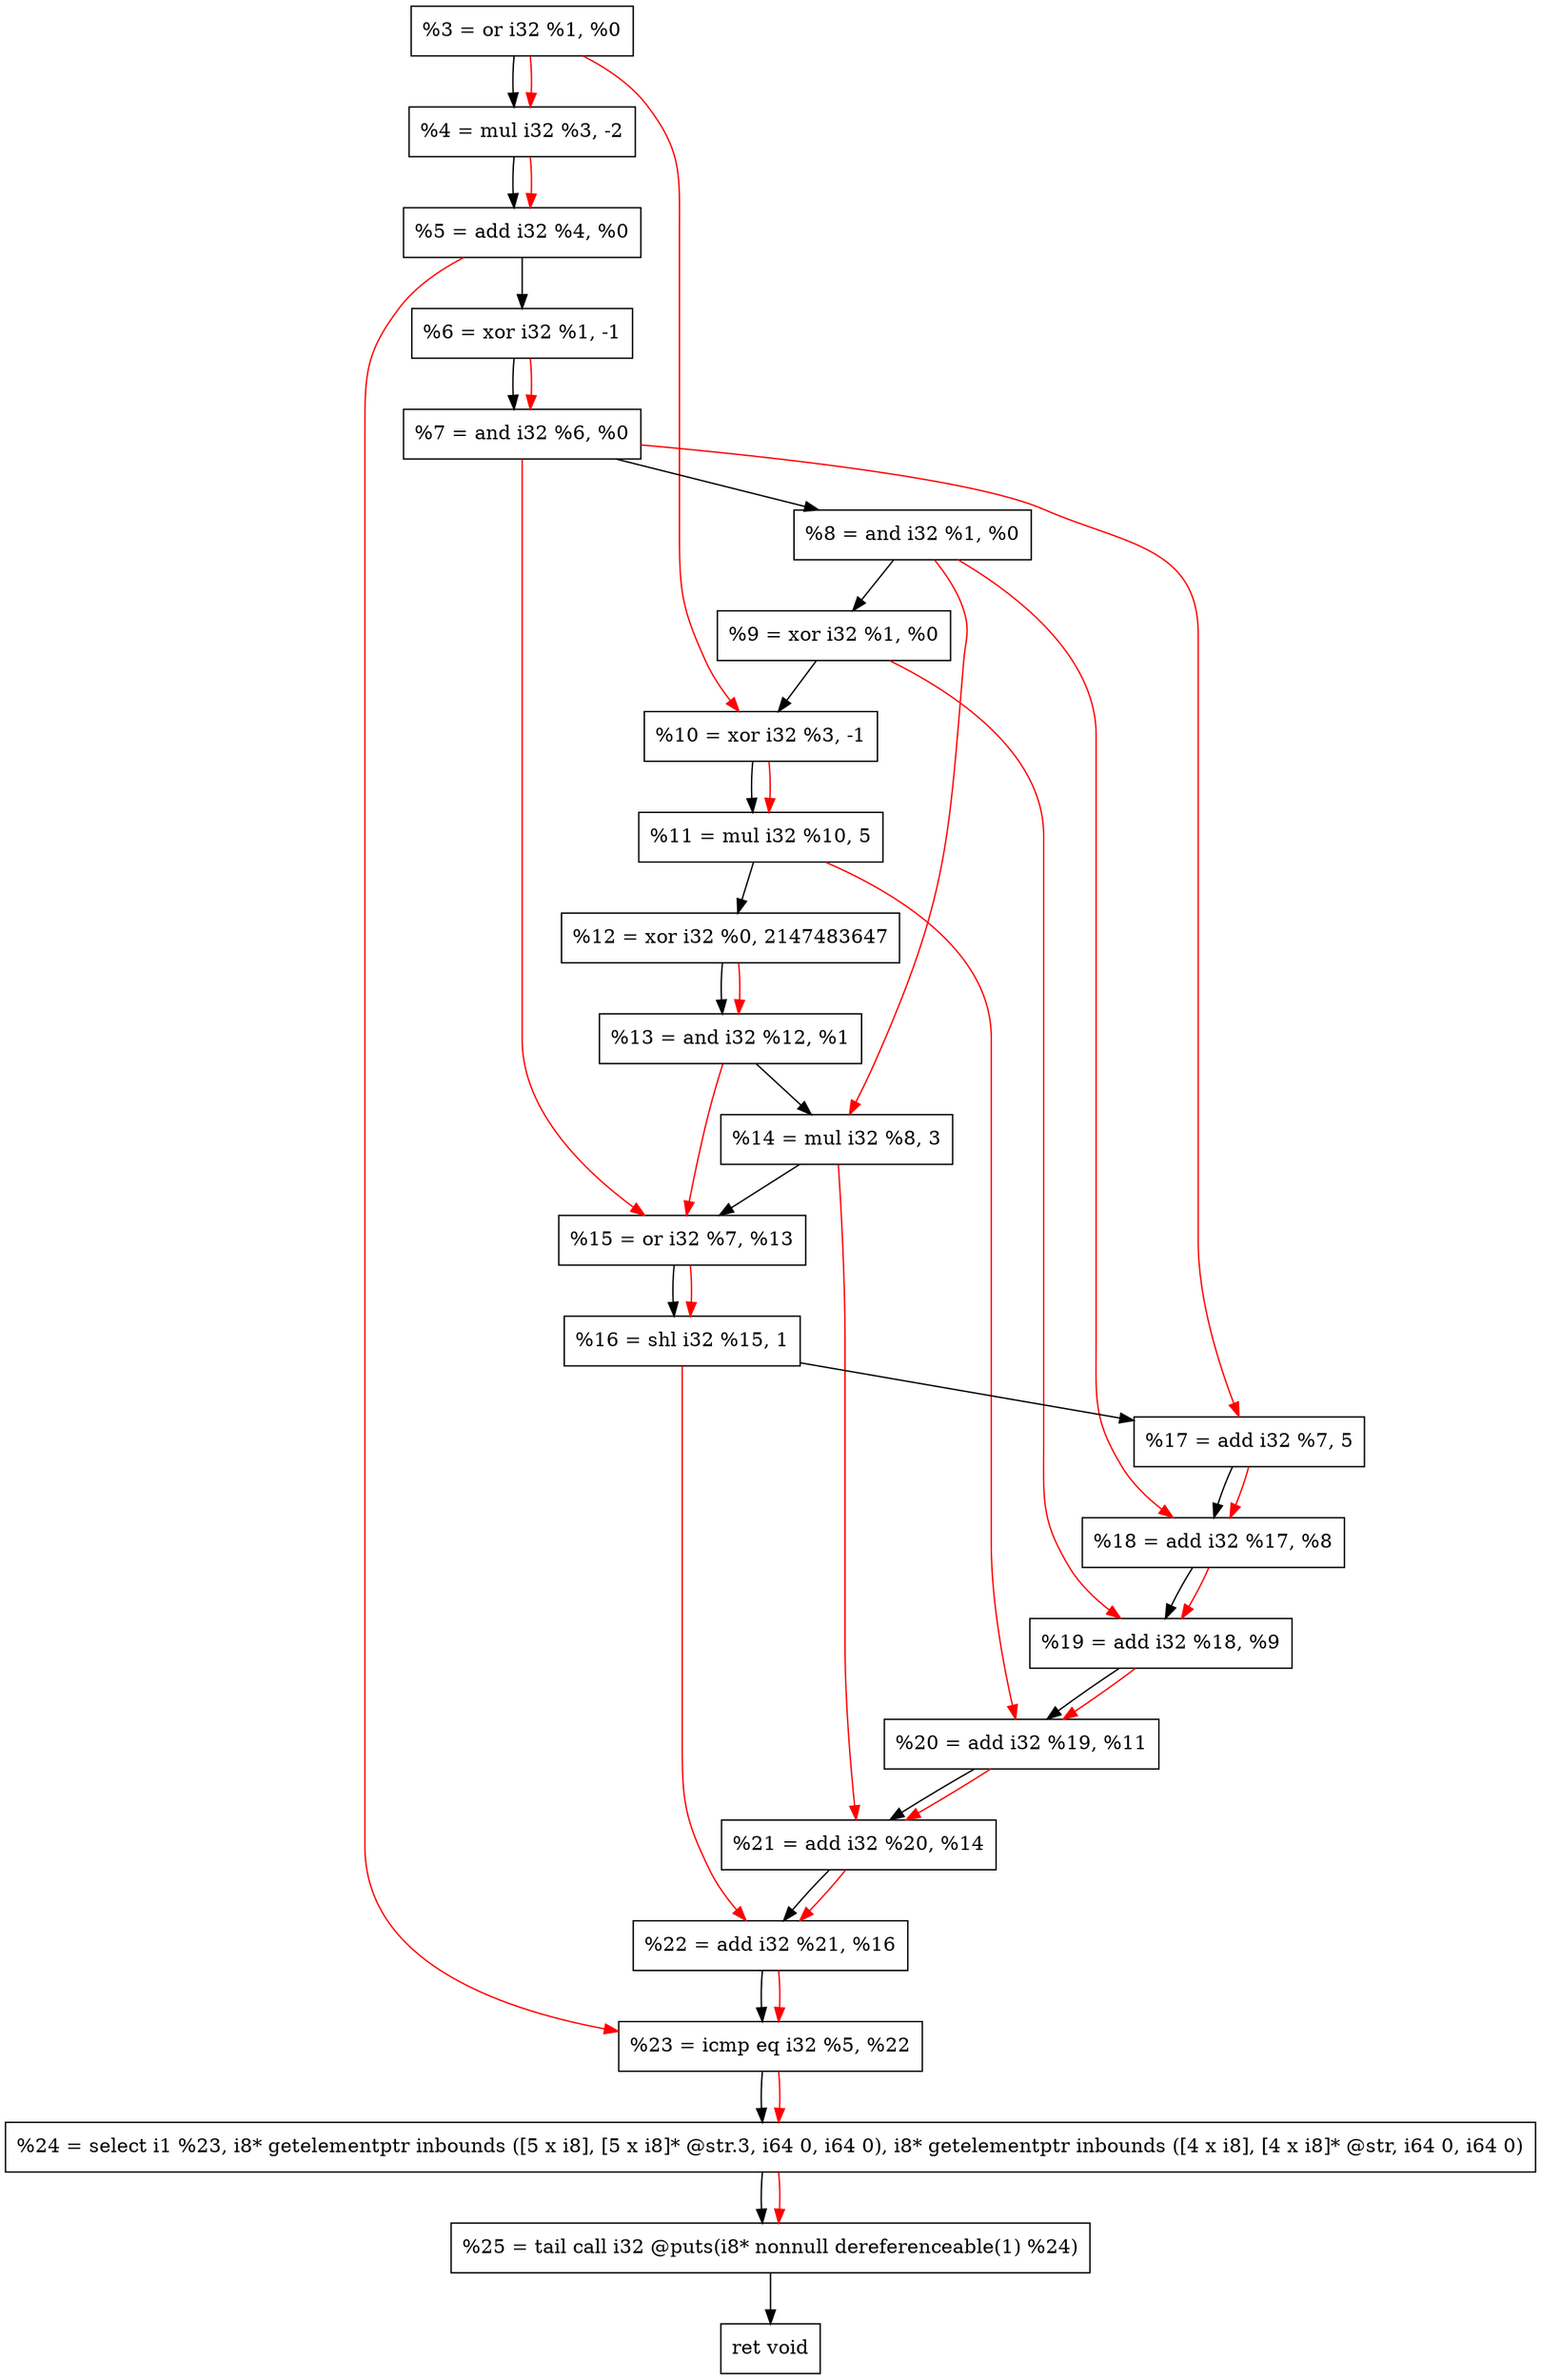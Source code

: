 digraph "DFG for'crackme' function" {
	Node0x19f64c0[shape=record, label="  %3 = or i32 %1, %0"];
	Node0x19f6b70[shape=record, label="  %4 = mul i32 %3, -2"];
	Node0x19f6c30[shape=record, label="  %5 = add i32 %4, %0"];
	Node0x19f6ca0[shape=record, label="  %6 = xor i32 %1, -1"];
	Node0x19f6d10[shape=record, label="  %7 = and i32 %6, %0"];
	Node0x19f6d80[shape=record, label="  %8 = and i32 %1, %0"];
	Node0x19f6df0[shape=record, label="  %9 = xor i32 %1, %0"];
	Node0x19f6e60[shape=record, label="  %10 = xor i32 %3, -1"];
	Node0x19f6f00[shape=record, label="  %11 = mul i32 %10, 5"];
	Node0x19f6fa0[shape=record, label="  %12 = xor i32 %0, 2147483647"];
	Node0x19f7010[shape=record, label="  %13 = and i32 %12, %1"];
	Node0x19f70b0[shape=record, label="  %14 = mul i32 %8, 3"];
	Node0x19f7120[shape=record, label="  %15 = or i32 %7, %13"];
	Node0x19f71c0[shape=record, label="  %16 = shl i32 %15, 1"];
	Node0x19f7230[shape=record, label="  %17 = add i32 %7, 5"];
	Node0x19f72a0[shape=record, label="  %18 = add i32 %17, %8"];
	Node0x19f7310[shape=record, label="  %19 = add i32 %18, %9"];
	Node0x19f7380[shape=record, label="  %20 = add i32 %19, %11"];
	Node0x19f73f0[shape=record, label="  %21 = add i32 %20, %14"];
	Node0x19f7460[shape=record, label="  %22 = add i32 %21, %16"];
	Node0x19f74d0[shape=record, label="  %23 = icmp eq i32 %5, %22"];
	Node0x1997268[shape=record, label="  %24 = select i1 %23, i8* getelementptr inbounds ([5 x i8], [5 x i8]* @str.3, i64 0, i64 0), i8* getelementptr inbounds ([4 x i8], [4 x i8]* @str, i64 0, i64 0)"];
	Node0x19f7970[shape=record, label="  %25 = tail call i32 @puts(i8* nonnull dereferenceable(1) %24)"];
	Node0x19f79c0[shape=record, label="  ret void"];
	Node0x19f64c0 -> Node0x19f6b70;
	Node0x19f6b70 -> Node0x19f6c30;
	Node0x19f6c30 -> Node0x19f6ca0;
	Node0x19f6ca0 -> Node0x19f6d10;
	Node0x19f6d10 -> Node0x19f6d80;
	Node0x19f6d80 -> Node0x19f6df0;
	Node0x19f6df0 -> Node0x19f6e60;
	Node0x19f6e60 -> Node0x19f6f00;
	Node0x19f6f00 -> Node0x19f6fa0;
	Node0x19f6fa0 -> Node0x19f7010;
	Node0x19f7010 -> Node0x19f70b0;
	Node0x19f70b0 -> Node0x19f7120;
	Node0x19f7120 -> Node0x19f71c0;
	Node0x19f71c0 -> Node0x19f7230;
	Node0x19f7230 -> Node0x19f72a0;
	Node0x19f72a0 -> Node0x19f7310;
	Node0x19f7310 -> Node0x19f7380;
	Node0x19f7380 -> Node0x19f73f0;
	Node0x19f73f0 -> Node0x19f7460;
	Node0x19f7460 -> Node0x19f74d0;
	Node0x19f74d0 -> Node0x1997268;
	Node0x1997268 -> Node0x19f7970;
	Node0x19f7970 -> Node0x19f79c0;
edge [color=red]
	Node0x19f64c0 -> Node0x19f6b70;
	Node0x19f6b70 -> Node0x19f6c30;
	Node0x19f6ca0 -> Node0x19f6d10;
	Node0x19f64c0 -> Node0x19f6e60;
	Node0x19f6e60 -> Node0x19f6f00;
	Node0x19f6fa0 -> Node0x19f7010;
	Node0x19f6d80 -> Node0x19f70b0;
	Node0x19f6d10 -> Node0x19f7120;
	Node0x19f7010 -> Node0x19f7120;
	Node0x19f7120 -> Node0x19f71c0;
	Node0x19f6d10 -> Node0x19f7230;
	Node0x19f7230 -> Node0x19f72a0;
	Node0x19f6d80 -> Node0x19f72a0;
	Node0x19f72a0 -> Node0x19f7310;
	Node0x19f6df0 -> Node0x19f7310;
	Node0x19f7310 -> Node0x19f7380;
	Node0x19f6f00 -> Node0x19f7380;
	Node0x19f7380 -> Node0x19f73f0;
	Node0x19f70b0 -> Node0x19f73f0;
	Node0x19f73f0 -> Node0x19f7460;
	Node0x19f71c0 -> Node0x19f7460;
	Node0x19f6c30 -> Node0x19f74d0;
	Node0x19f7460 -> Node0x19f74d0;
	Node0x19f74d0 -> Node0x1997268;
	Node0x1997268 -> Node0x19f7970;
}
